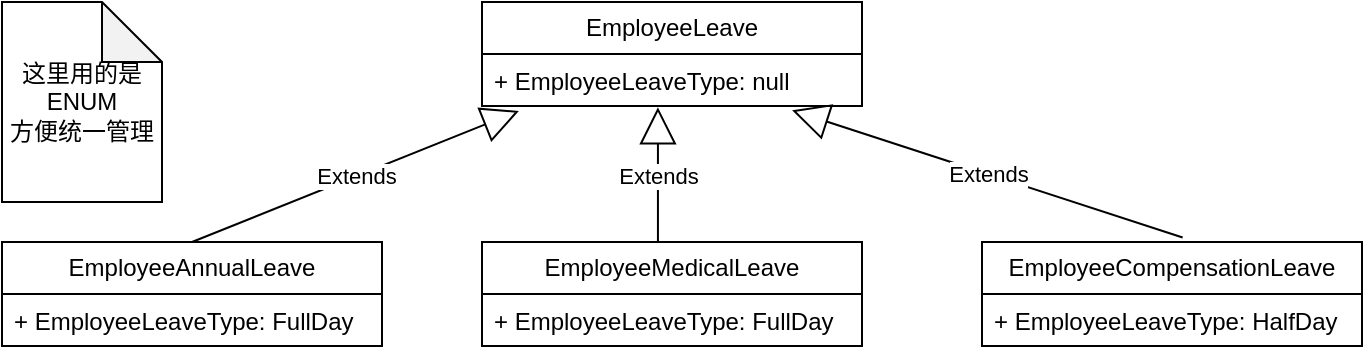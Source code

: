 <mxfile version="22.1.2" type="device">
  <diagram id="C5RBs43oDa-KdzZeNtuy" name="Page-1">
    <mxGraphModel dx="1001" dy="593" grid="1" gridSize="10" guides="1" tooltips="1" connect="1" arrows="1" fold="1" page="1" pageScale="1" pageWidth="827" pageHeight="1169" math="0" shadow="0">
      <root>
        <mxCell id="WIyWlLk6GJQsqaUBKTNV-0" />
        <mxCell id="WIyWlLk6GJQsqaUBKTNV-1" parent="WIyWlLk6GJQsqaUBKTNV-0" />
        <mxCell id="YIIg01HqJHR1FDL5qdZr-0" value="EmployeeLeave" style="swimlane;fontStyle=0;childLayout=stackLayout;horizontal=1;startSize=26;fillColor=none;horizontalStack=0;resizeParent=1;resizeParentMax=0;resizeLast=0;collapsible=1;marginBottom=0;whiteSpace=wrap;html=1;" vertex="1" parent="WIyWlLk6GJQsqaUBKTNV-1">
          <mxGeometry x="340" y="340" width="190" height="52" as="geometry" />
        </mxCell>
        <mxCell id="YIIg01HqJHR1FDL5qdZr-1" value="+ EmployeeLeaveType: null" style="text;strokeColor=none;fillColor=none;align=left;verticalAlign=top;spacingLeft=4;spacingRight=4;overflow=hidden;rotatable=0;points=[[0,0.5],[1,0.5]];portConstraint=eastwest;whiteSpace=wrap;html=1;" vertex="1" parent="YIIg01HqJHR1FDL5qdZr-0">
          <mxGeometry y="26" width="190" height="26" as="geometry" />
        </mxCell>
        <mxCell id="YIIg01HqJHR1FDL5qdZr-4" value="EmployeeAnnualLeave" style="swimlane;fontStyle=0;childLayout=stackLayout;horizontal=1;startSize=26;fillColor=none;horizontalStack=0;resizeParent=1;resizeParentMax=0;resizeLast=0;collapsible=1;marginBottom=0;whiteSpace=wrap;html=1;" vertex="1" parent="WIyWlLk6GJQsqaUBKTNV-1">
          <mxGeometry x="100" y="460" width="190" height="52" as="geometry" />
        </mxCell>
        <mxCell id="YIIg01HqJHR1FDL5qdZr-5" value="+ EmployeeLeaveType: FullDay" style="text;strokeColor=none;fillColor=none;align=left;verticalAlign=top;spacingLeft=4;spacingRight=4;overflow=hidden;rotatable=0;points=[[0,0.5],[1,0.5]];portConstraint=eastwest;whiteSpace=wrap;html=1;" vertex="1" parent="YIIg01HqJHR1FDL5qdZr-4">
          <mxGeometry y="26" width="190" height="26" as="geometry" />
        </mxCell>
        <mxCell id="YIIg01HqJHR1FDL5qdZr-6" value="EmployeeMedicalLeave" style="swimlane;fontStyle=0;childLayout=stackLayout;horizontal=1;startSize=26;fillColor=none;horizontalStack=0;resizeParent=1;resizeParentMax=0;resizeLast=0;collapsible=1;marginBottom=0;whiteSpace=wrap;html=1;" vertex="1" parent="WIyWlLk6GJQsqaUBKTNV-1">
          <mxGeometry x="340" y="460" width="190" height="52" as="geometry" />
        </mxCell>
        <mxCell id="YIIg01HqJHR1FDL5qdZr-7" value="+ EmployeeLeaveType: FullDay" style="text;strokeColor=none;fillColor=none;align=left;verticalAlign=top;spacingLeft=4;spacingRight=4;overflow=hidden;rotatable=0;points=[[0,0.5],[1,0.5]];portConstraint=eastwest;whiteSpace=wrap;html=1;" vertex="1" parent="YIIg01HqJHR1FDL5qdZr-6">
          <mxGeometry y="26" width="190" height="26" as="geometry" />
        </mxCell>
        <mxCell id="YIIg01HqJHR1FDL5qdZr-8" value="EmployeeCompensationLeave" style="swimlane;fontStyle=0;childLayout=stackLayout;horizontal=1;startSize=26;fillColor=none;horizontalStack=0;resizeParent=1;resizeParentMax=0;resizeLast=0;collapsible=1;marginBottom=0;whiteSpace=wrap;html=1;" vertex="1" parent="WIyWlLk6GJQsqaUBKTNV-1">
          <mxGeometry x="590" y="460" width="190" height="52" as="geometry" />
        </mxCell>
        <mxCell id="YIIg01HqJHR1FDL5qdZr-9" value="+ EmployeeLeaveType: HalfDay&lt;br&gt;" style="text;strokeColor=none;fillColor=none;align=left;verticalAlign=top;spacingLeft=4;spacingRight=4;overflow=hidden;rotatable=0;points=[[0,0.5],[1,0.5]];portConstraint=eastwest;whiteSpace=wrap;html=1;" vertex="1" parent="YIIg01HqJHR1FDL5qdZr-8">
          <mxGeometry y="26" width="190" height="26" as="geometry" />
        </mxCell>
        <mxCell id="YIIg01HqJHR1FDL5qdZr-11" value="这里用的是ENUM&lt;br&gt;方便统一管理" style="shape=note;whiteSpace=wrap;html=1;backgroundOutline=1;darkOpacity=0.05;" vertex="1" parent="WIyWlLk6GJQsqaUBKTNV-1">
          <mxGeometry x="100" y="340" width="80" height="100" as="geometry" />
        </mxCell>
        <mxCell id="YIIg01HqJHR1FDL5qdZr-12" value="Extends" style="endArrow=block;endSize=16;endFill=0;html=1;rounded=0;entryX=0.097;entryY=1.095;entryDx=0;entryDy=0;entryPerimeter=0;exitX=0.5;exitY=0;exitDx=0;exitDy=0;" edge="1" parent="WIyWlLk6GJQsqaUBKTNV-1" source="YIIg01HqJHR1FDL5qdZr-4" target="YIIg01HqJHR1FDL5qdZr-1">
          <mxGeometry width="160" relative="1" as="geometry">
            <mxPoint x="290" y="420" as="sourcePoint" />
            <mxPoint x="450" y="420" as="targetPoint" />
          </mxGeometry>
        </mxCell>
        <mxCell id="YIIg01HqJHR1FDL5qdZr-13" value="Extends" style="endArrow=block;endSize=16;endFill=0;html=1;rounded=0;entryX=0.463;entryY=1.026;entryDx=0;entryDy=0;entryPerimeter=0;exitX=0.463;exitY=0;exitDx=0;exitDy=0;exitPerimeter=0;" edge="1" parent="WIyWlLk6GJQsqaUBKTNV-1" source="YIIg01HqJHR1FDL5qdZr-6" target="YIIg01HqJHR1FDL5qdZr-1">
          <mxGeometry width="160" relative="1" as="geometry">
            <mxPoint x="205" y="470" as="sourcePoint" />
            <mxPoint x="368" y="404" as="targetPoint" />
          </mxGeometry>
        </mxCell>
        <mxCell id="YIIg01HqJHR1FDL5qdZr-14" value="Extends" style="endArrow=block;endSize=16;endFill=0;html=1;rounded=0;entryX=0.816;entryY=1.083;entryDx=0;entryDy=0;entryPerimeter=0;exitX=0.528;exitY=-0.043;exitDx=0;exitDy=0;exitPerimeter=0;" edge="1" parent="WIyWlLk6GJQsqaUBKTNV-1" source="YIIg01HqJHR1FDL5qdZr-8" target="YIIg01HqJHR1FDL5qdZr-1">
          <mxGeometry width="160" relative="1" as="geometry">
            <mxPoint x="438" y="470" as="sourcePoint" />
            <mxPoint x="438" y="403" as="targetPoint" />
          </mxGeometry>
        </mxCell>
      </root>
    </mxGraphModel>
  </diagram>
</mxfile>
